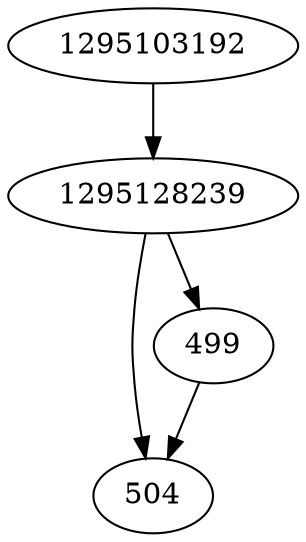 strict digraph  {
1295103192;
504;
499;
1295128239;
1295103192 -> 1295128239;
499 -> 504;
1295128239 -> 499;
1295128239 -> 504;
}
